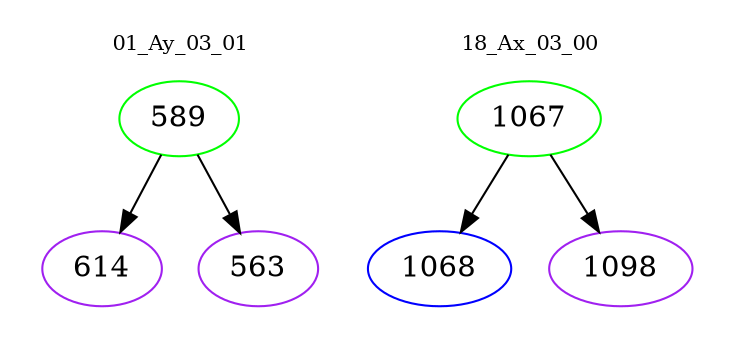 digraph{
subgraph cluster_0 {
color = white
label = "01_Ay_03_01";
fontsize=10;
T0_589 [label="589", color="green"]
T0_589 -> T0_614 [color="black"]
T0_614 [label="614", color="purple"]
T0_589 -> T0_563 [color="black"]
T0_563 [label="563", color="purple"]
}
subgraph cluster_1 {
color = white
label = "18_Ax_03_00";
fontsize=10;
T1_1067 [label="1067", color="green"]
T1_1067 -> T1_1068 [color="black"]
T1_1068 [label="1068", color="blue"]
T1_1067 -> T1_1098 [color="black"]
T1_1098 [label="1098", color="purple"]
}
}
